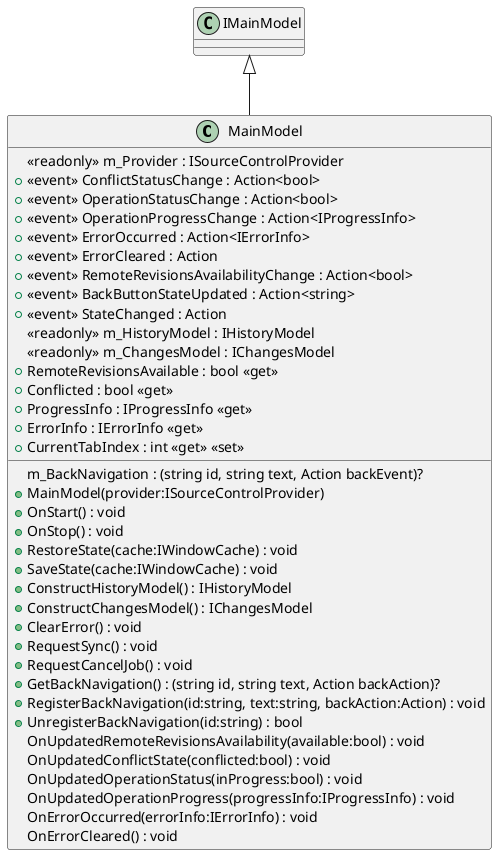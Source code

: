 @startuml
class MainModel {
    <<readonly>> m_Provider : ISourceControlProvider
    +  <<event>> ConflictStatusChange : Action<bool> 
    +  <<event>> OperationStatusChange : Action<bool> 
    +  <<event>> OperationProgressChange : Action<IProgressInfo> 
    +  <<event>> ErrorOccurred : Action<IErrorInfo> 
    +  <<event>> ErrorCleared : Action 
    +  <<event>> RemoteRevisionsAvailabilityChange : Action<bool> 
    +  <<event>> BackButtonStateUpdated : Action<string> 
    +  <<event>> StateChanged : Action 
    <<readonly>> m_HistoryModel : IHistoryModel
    <<readonly>> m_ChangesModel : IChangesModel
    m_BackNavigation : (string id, string text, Action backEvent)?
    + MainModel(provider:ISourceControlProvider)
    + OnStart() : void
    + OnStop() : void
    + RestoreState(cache:IWindowCache) : void
    + SaveState(cache:IWindowCache) : void
    + RemoteRevisionsAvailable : bool <<get>>
    + Conflicted : bool <<get>>
    + ProgressInfo : IProgressInfo <<get>>
    + ErrorInfo : IErrorInfo <<get>>
    + CurrentTabIndex : int <<get>> <<set>>
    + ConstructHistoryModel() : IHistoryModel
    + ConstructChangesModel() : IChangesModel
    + ClearError() : void
    + RequestSync() : void
    + RequestCancelJob() : void
    + GetBackNavigation() : (string id, string text, Action backAction)?
    + RegisterBackNavigation(id:string, text:string, backAction:Action) : void
    + UnregisterBackNavigation(id:string) : bool
    OnUpdatedRemoteRevisionsAvailability(available:bool) : void
    OnUpdatedConflictState(conflicted:bool) : void
    OnUpdatedOperationStatus(inProgress:bool) : void
    OnUpdatedOperationProgress(progressInfo:IProgressInfo) : void
    OnErrorOccurred(errorInfo:IErrorInfo) : void
    OnErrorCleared() : void
}
IMainModel <|-- MainModel
@enduml
